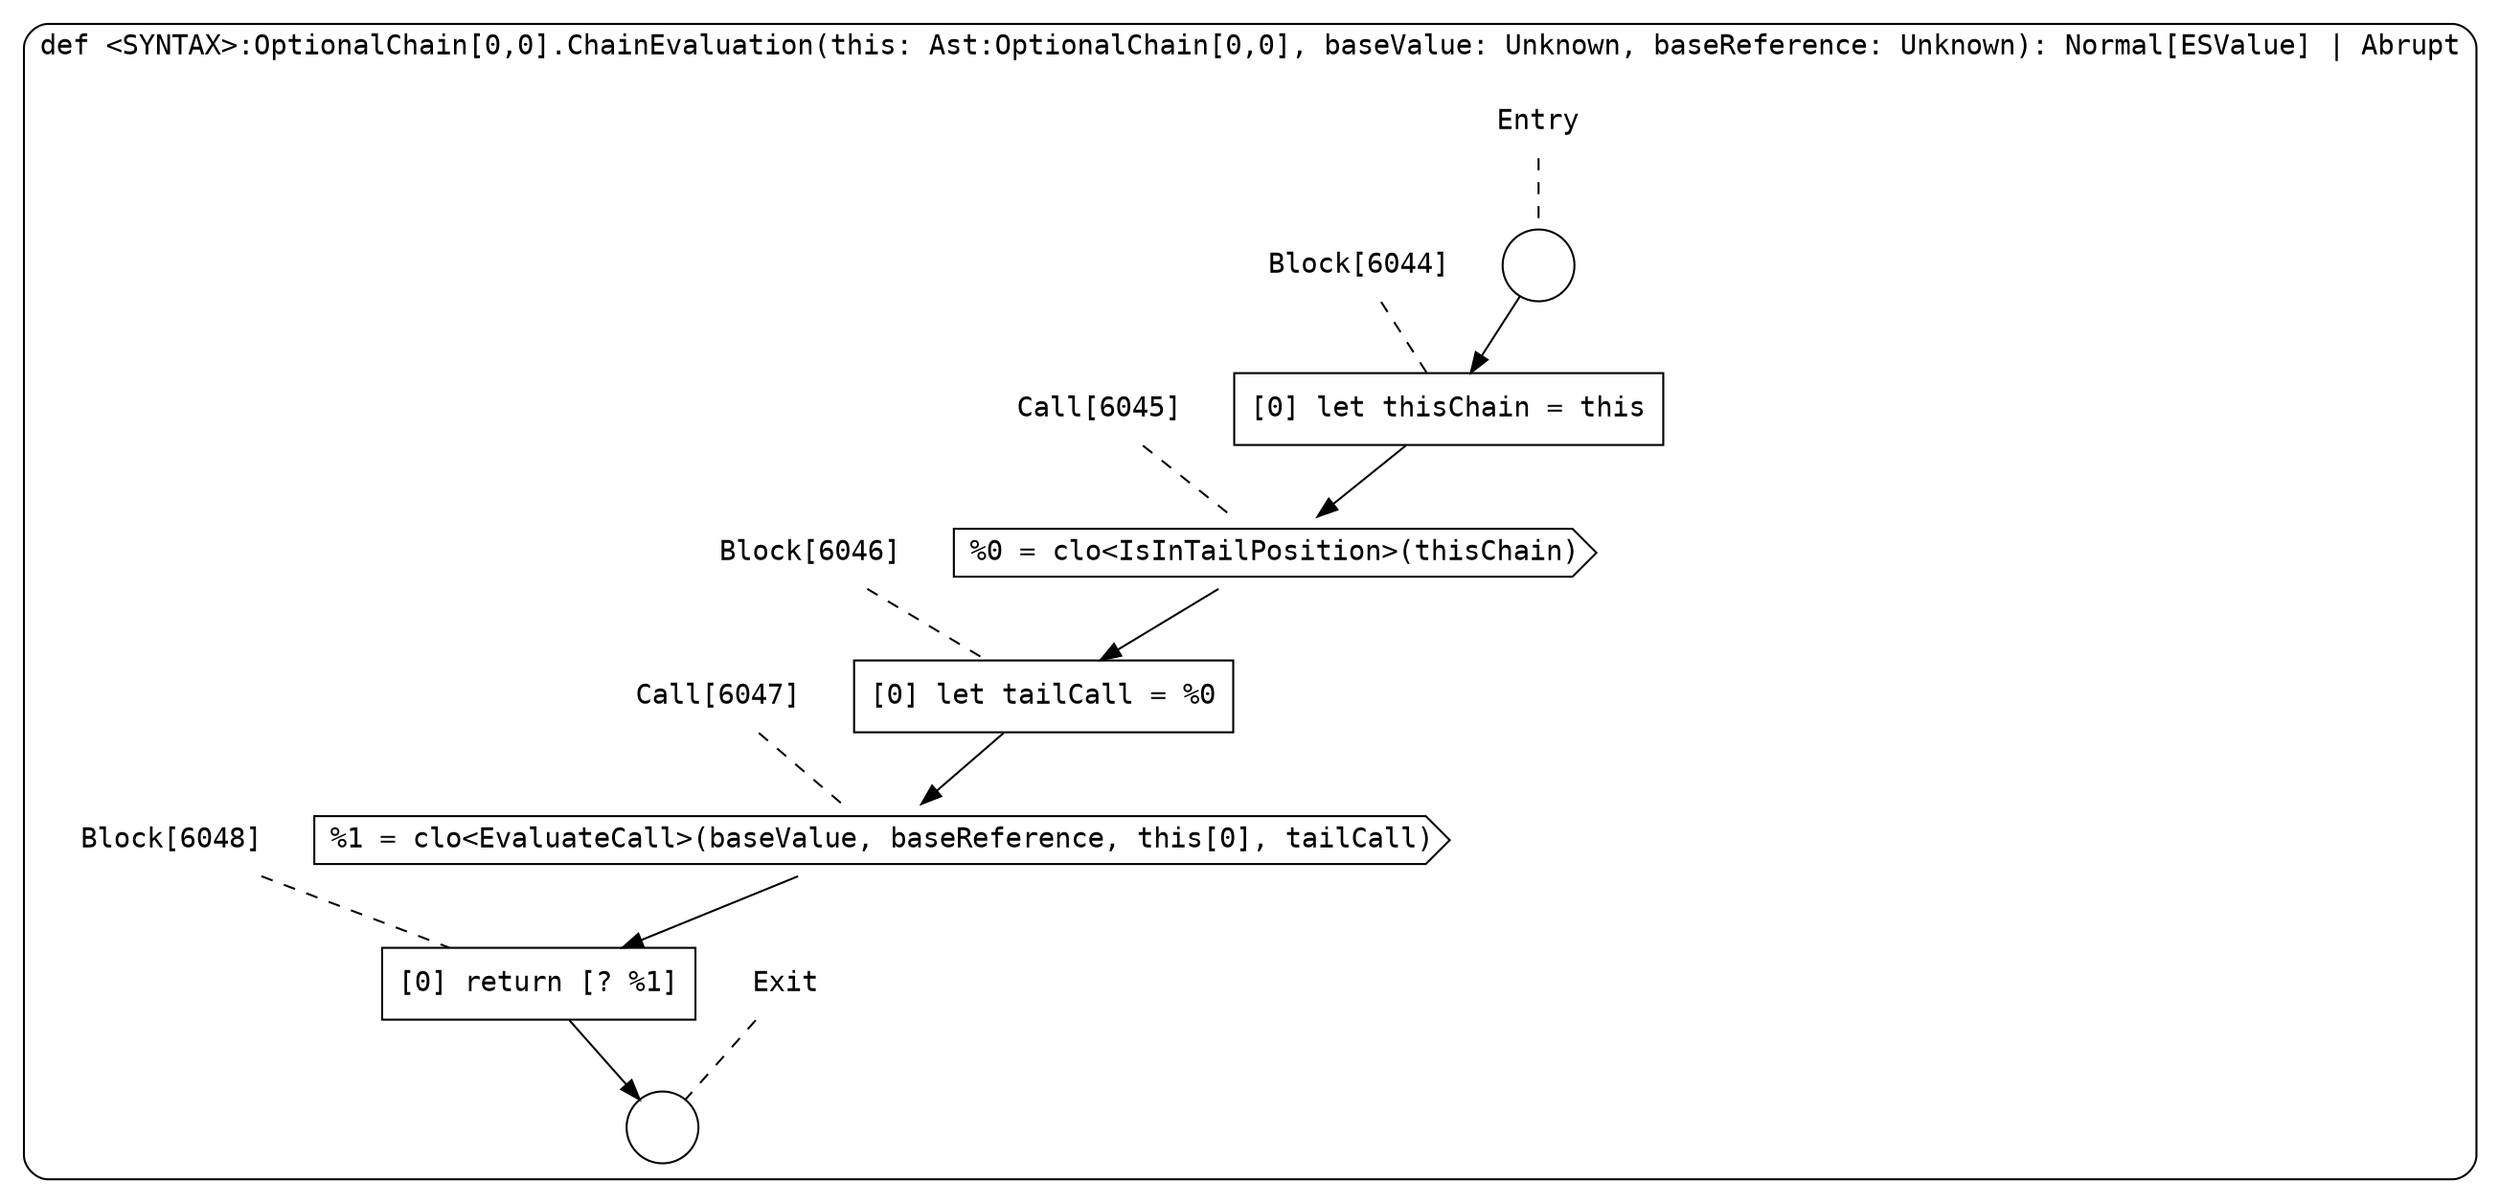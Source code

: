 digraph {
  graph [fontname = "Consolas"]
  node [fontname = "Consolas"]
  edge [fontname = "Consolas"]
  subgraph cluster1288 {
    label = "def <SYNTAX>:OptionalChain[0,0].ChainEvaluation(this: Ast:OptionalChain[0,0], baseValue: Unknown, baseReference: Unknown): Normal[ESValue] | Abrupt"
    style = rounded
    cluster1288_entry_name [shape=none, label=<<font color="black">Entry</font>>]
    cluster1288_entry_name -> cluster1288_entry [arrowhead=none, color="black", style=dashed]
    cluster1288_entry [shape=circle label=" " color="black" fillcolor="white" style=filled]
    cluster1288_entry -> node6044 [color="black"]
    cluster1288_exit_name [shape=none, label=<<font color="black">Exit</font>>]
    cluster1288_exit_name -> cluster1288_exit [arrowhead=none, color="black", style=dashed]
    cluster1288_exit [shape=circle label=" " color="black" fillcolor="white" style=filled]
    node6044_name [shape=none, label=<<font color="black">Block[6044]</font>>]
    node6044_name -> node6044 [arrowhead=none, color="black", style=dashed]
    node6044 [shape=box, label=<<font color="black">[0] let thisChain = this<BR ALIGN="LEFT"/></font>> color="black" fillcolor="white", style=filled]
    node6044 -> node6045 [color="black"]
    node6045_name [shape=none, label=<<font color="black">Call[6045]</font>>]
    node6045_name -> node6045 [arrowhead=none, color="black", style=dashed]
    node6045 [shape=cds, label=<<font color="black">%0 = clo&lt;IsInTailPosition&gt;(thisChain)</font>> color="black" fillcolor="white", style=filled]
    node6045 -> node6046 [color="black"]
    node6046_name [shape=none, label=<<font color="black">Block[6046]</font>>]
    node6046_name -> node6046 [arrowhead=none, color="black", style=dashed]
    node6046 [shape=box, label=<<font color="black">[0] let tailCall = %0<BR ALIGN="LEFT"/></font>> color="black" fillcolor="white", style=filled]
    node6046 -> node6047 [color="black"]
    node6047_name [shape=none, label=<<font color="black">Call[6047]</font>>]
    node6047_name -> node6047 [arrowhead=none, color="black", style=dashed]
    node6047 [shape=cds, label=<<font color="black">%1 = clo&lt;EvaluateCall&gt;(baseValue, baseReference, this[0], tailCall)</font>> color="black" fillcolor="white", style=filled]
    node6047 -> node6048 [color="black"]
    node6048_name [shape=none, label=<<font color="black">Block[6048]</font>>]
    node6048_name -> node6048 [arrowhead=none, color="black", style=dashed]
    node6048 [shape=box, label=<<font color="black">[0] return [? %1]<BR ALIGN="LEFT"/></font>> color="black" fillcolor="white", style=filled]
    node6048 -> cluster1288_exit [color="black"]
  }
}